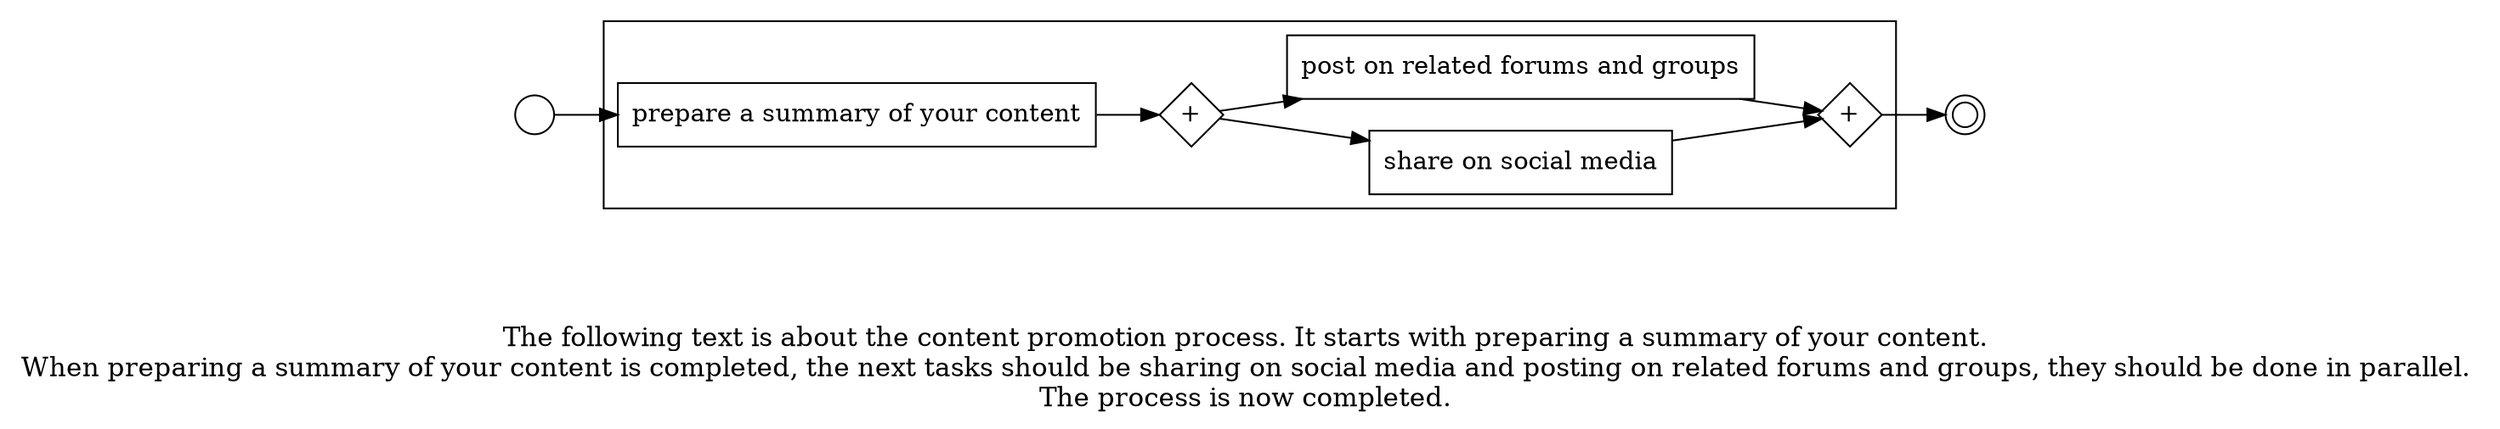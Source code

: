 digraph content_promotion_process_36 {
	graph [rankdir=LR]
	START_NODE [label="" shape=circle width=0.3]
	subgraph CLUSTER_0 {
		"prepare a summary of your content" [shape=box]
		"AND_SPLIT--2. Content promotion_EQLI" [label="+" fixedsize=true shape=diamond width=0.5]
		"prepare a summary of your content" -> "AND_SPLIT--2. Content promotion_EQLI"
		"share on social media" [shape=box]
		"AND_SPLIT--2. Content promotion_EQLI" -> "share on social media"
		"post on related forums and groups" [shape=box]
		"AND_SPLIT--2. Content promotion_EQLI" -> "post on related forums and groups"
		"AND_JOIN--2. Content promotion_EQLI" [label="+" fixedsize=true shape=diamond width=0.5]
		"share on social media" -> "AND_JOIN--2. Content promotion_EQLI"
		"post on related forums and groups" -> "AND_JOIN--2. Content promotion_EQLI"
	}
	START_NODE -> "prepare a summary of your content"
	END_NODE [label="" shape=doublecircle width=0.2]
	"AND_JOIN--2. Content promotion_EQLI" -> END_NODE
	fontsize=15 label="\n\n
The following text is about the content promotion process. It starts with preparing a summary of your content. 
When preparing a summary of your content is completed, the next tasks should be sharing on social media and posting on related forums and groups, they should be done in parallel. 
The process is now completed. 
"
}
